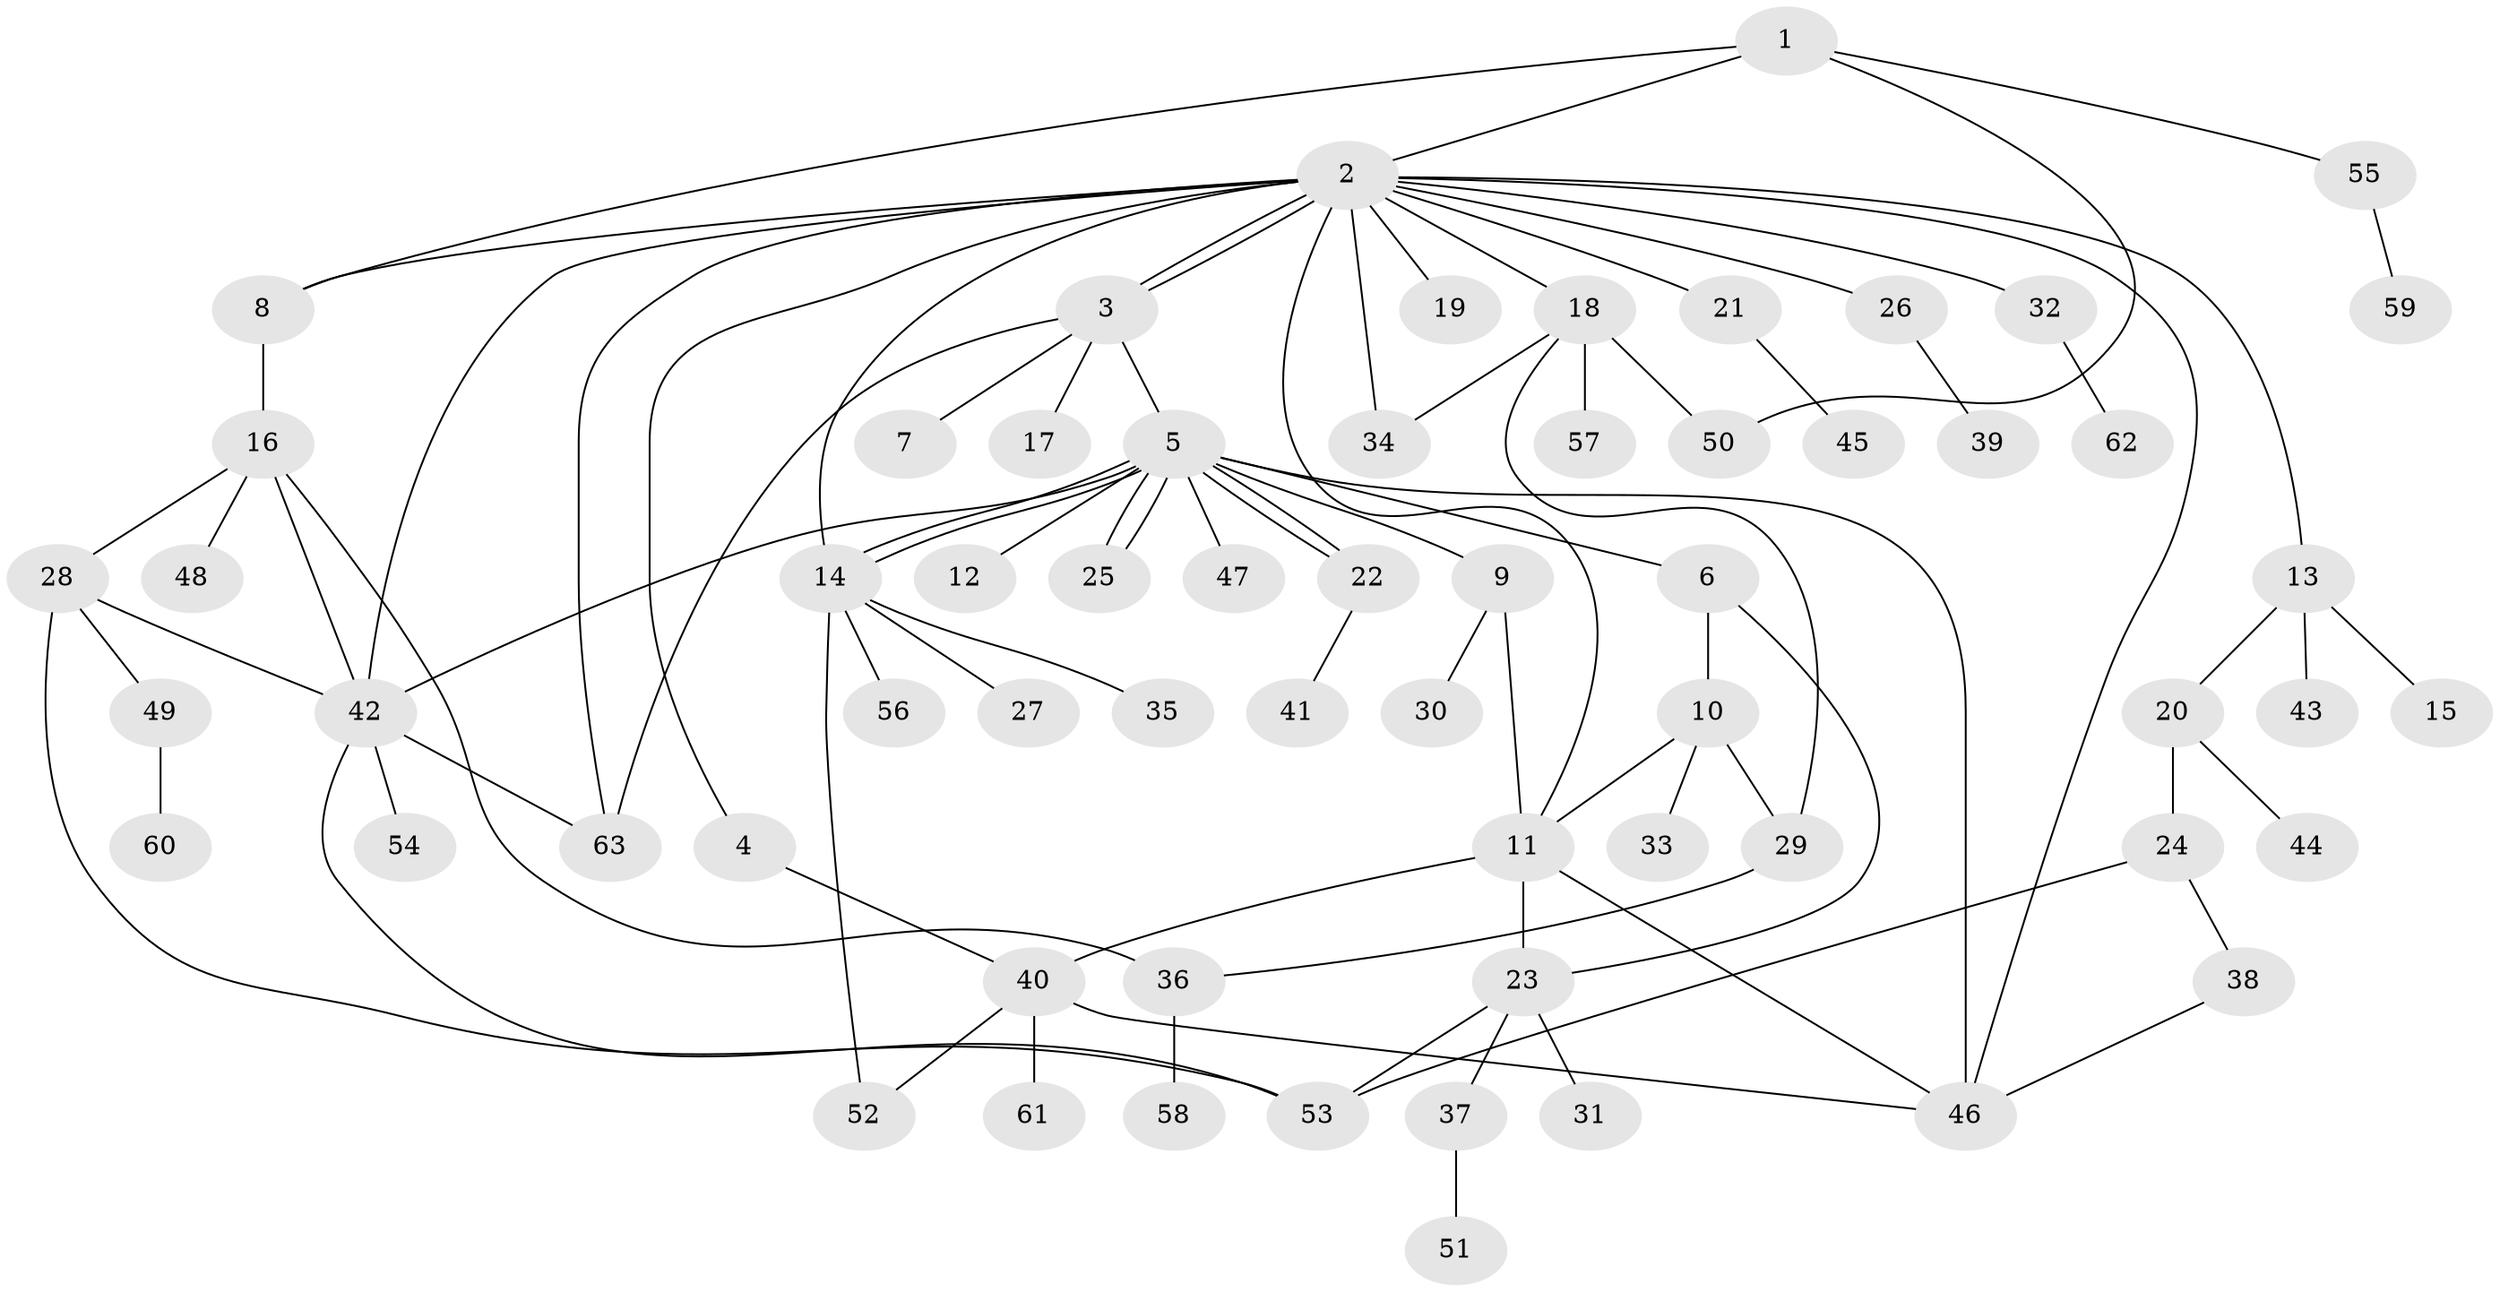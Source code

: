 // coarse degree distribution, {4: 0.15625, 11: 0.03125, 8: 0.03125, 7: 0.03125, 3: 0.15625, 1: 0.375, 6: 0.03125, 2: 0.09375, 5: 0.09375}
// Generated by graph-tools (version 1.1) at 2025/50/03/04/25 22:50:06]
// undirected, 63 vertices, 89 edges
graph export_dot {
  node [color=gray90,style=filled];
  1;
  2;
  3;
  4;
  5;
  6;
  7;
  8;
  9;
  10;
  11;
  12;
  13;
  14;
  15;
  16;
  17;
  18;
  19;
  20;
  21;
  22;
  23;
  24;
  25;
  26;
  27;
  28;
  29;
  30;
  31;
  32;
  33;
  34;
  35;
  36;
  37;
  38;
  39;
  40;
  41;
  42;
  43;
  44;
  45;
  46;
  47;
  48;
  49;
  50;
  51;
  52;
  53;
  54;
  55;
  56;
  57;
  58;
  59;
  60;
  61;
  62;
  63;
  1 -- 2;
  1 -- 8;
  1 -- 50;
  1 -- 55;
  2 -- 3;
  2 -- 3;
  2 -- 4;
  2 -- 8;
  2 -- 11;
  2 -- 13;
  2 -- 14;
  2 -- 18;
  2 -- 19;
  2 -- 21;
  2 -- 26;
  2 -- 32;
  2 -- 34;
  2 -- 42;
  2 -- 46;
  2 -- 63;
  3 -- 5;
  3 -- 7;
  3 -- 17;
  3 -- 63;
  4 -- 40;
  5 -- 6;
  5 -- 9;
  5 -- 12;
  5 -- 14;
  5 -- 14;
  5 -- 22;
  5 -- 22;
  5 -- 25;
  5 -- 25;
  5 -- 42;
  5 -- 46;
  5 -- 47;
  6 -- 10;
  6 -- 23;
  8 -- 16;
  9 -- 11;
  9 -- 30;
  10 -- 11;
  10 -- 29;
  10 -- 33;
  11 -- 23;
  11 -- 40;
  11 -- 46;
  13 -- 15;
  13 -- 20;
  13 -- 43;
  14 -- 27;
  14 -- 35;
  14 -- 52;
  14 -- 56;
  16 -- 28;
  16 -- 36;
  16 -- 42;
  16 -- 48;
  18 -- 29;
  18 -- 34;
  18 -- 50;
  18 -- 57;
  20 -- 24;
  20 -- 44;
  21 -- 45;
  22 -- 41;
  23 -- 31;
  23 -- 37;
  23 -- 53;
  24 -- 38;
  24 -- 53;
  26 -- 39;
  28 -- 42;
  28 -- 49;
  28 -- 53;
  29 -- 36;
  32 -- 62;
  36 -- 58;
  37 -- 51;
  38 -- 46;
  40 -- 46;
  40 -- 52;
  40 -- 61;
  42 -- 53;
  42 -- 54;
  42 -- 63;
  49 -- 60;
  55 -- 59;
}
